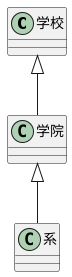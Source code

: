 @startuml
'https://plantuml.com/class-diagram
class 学校
class 学院
class 系
学校 <|-- 学院
学院 <|-- 系


@enduml